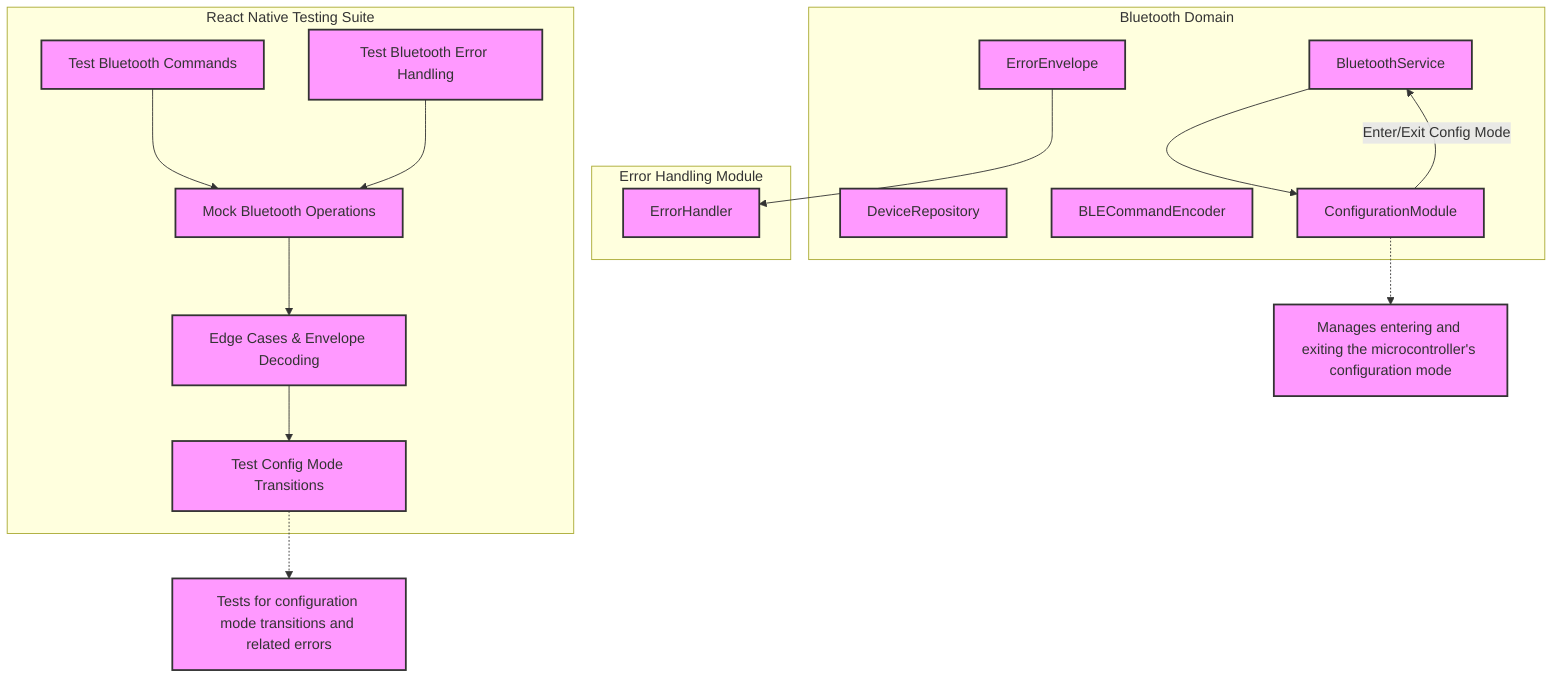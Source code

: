 graph TD
    subgraph Bluetooth Domain
        A[BluetoothService]
        B[DeviceRepository]
        C[BLECommandEncoder]
        D[ErrorEnvelope]
        F[ConfigurationModule]
    end
    
    A --> F
    F -->|Enter/Exit Config Mode| A
    
    subgraph Error Handling Module
        E[ErrorHandler]
    end
    
    D --> E
    
    subgraph React Native Testing Suite
        T1[Test Bluetooth Commands]
        T2[Test Bluetooth Error Handling]
        T3[Mock Bluetooth Operations]
        T4[Edge Cases & Envelope Decoding]
        T5[Test Config Mode Transitions]
    end
    
    T1 --> T3
    T2 --> T3
    T3 --> T4
    T4 --> T5
    
    N1["Manages entering and exiting the microcontroller's configuration mode"]
    N2["Tests for configuration mode transitions and related errors"]
    
    F -.-> N1
    T5 -.-> N2
    
    classDef default fill:#f9f,stroke:#333,stroke-width:2px;